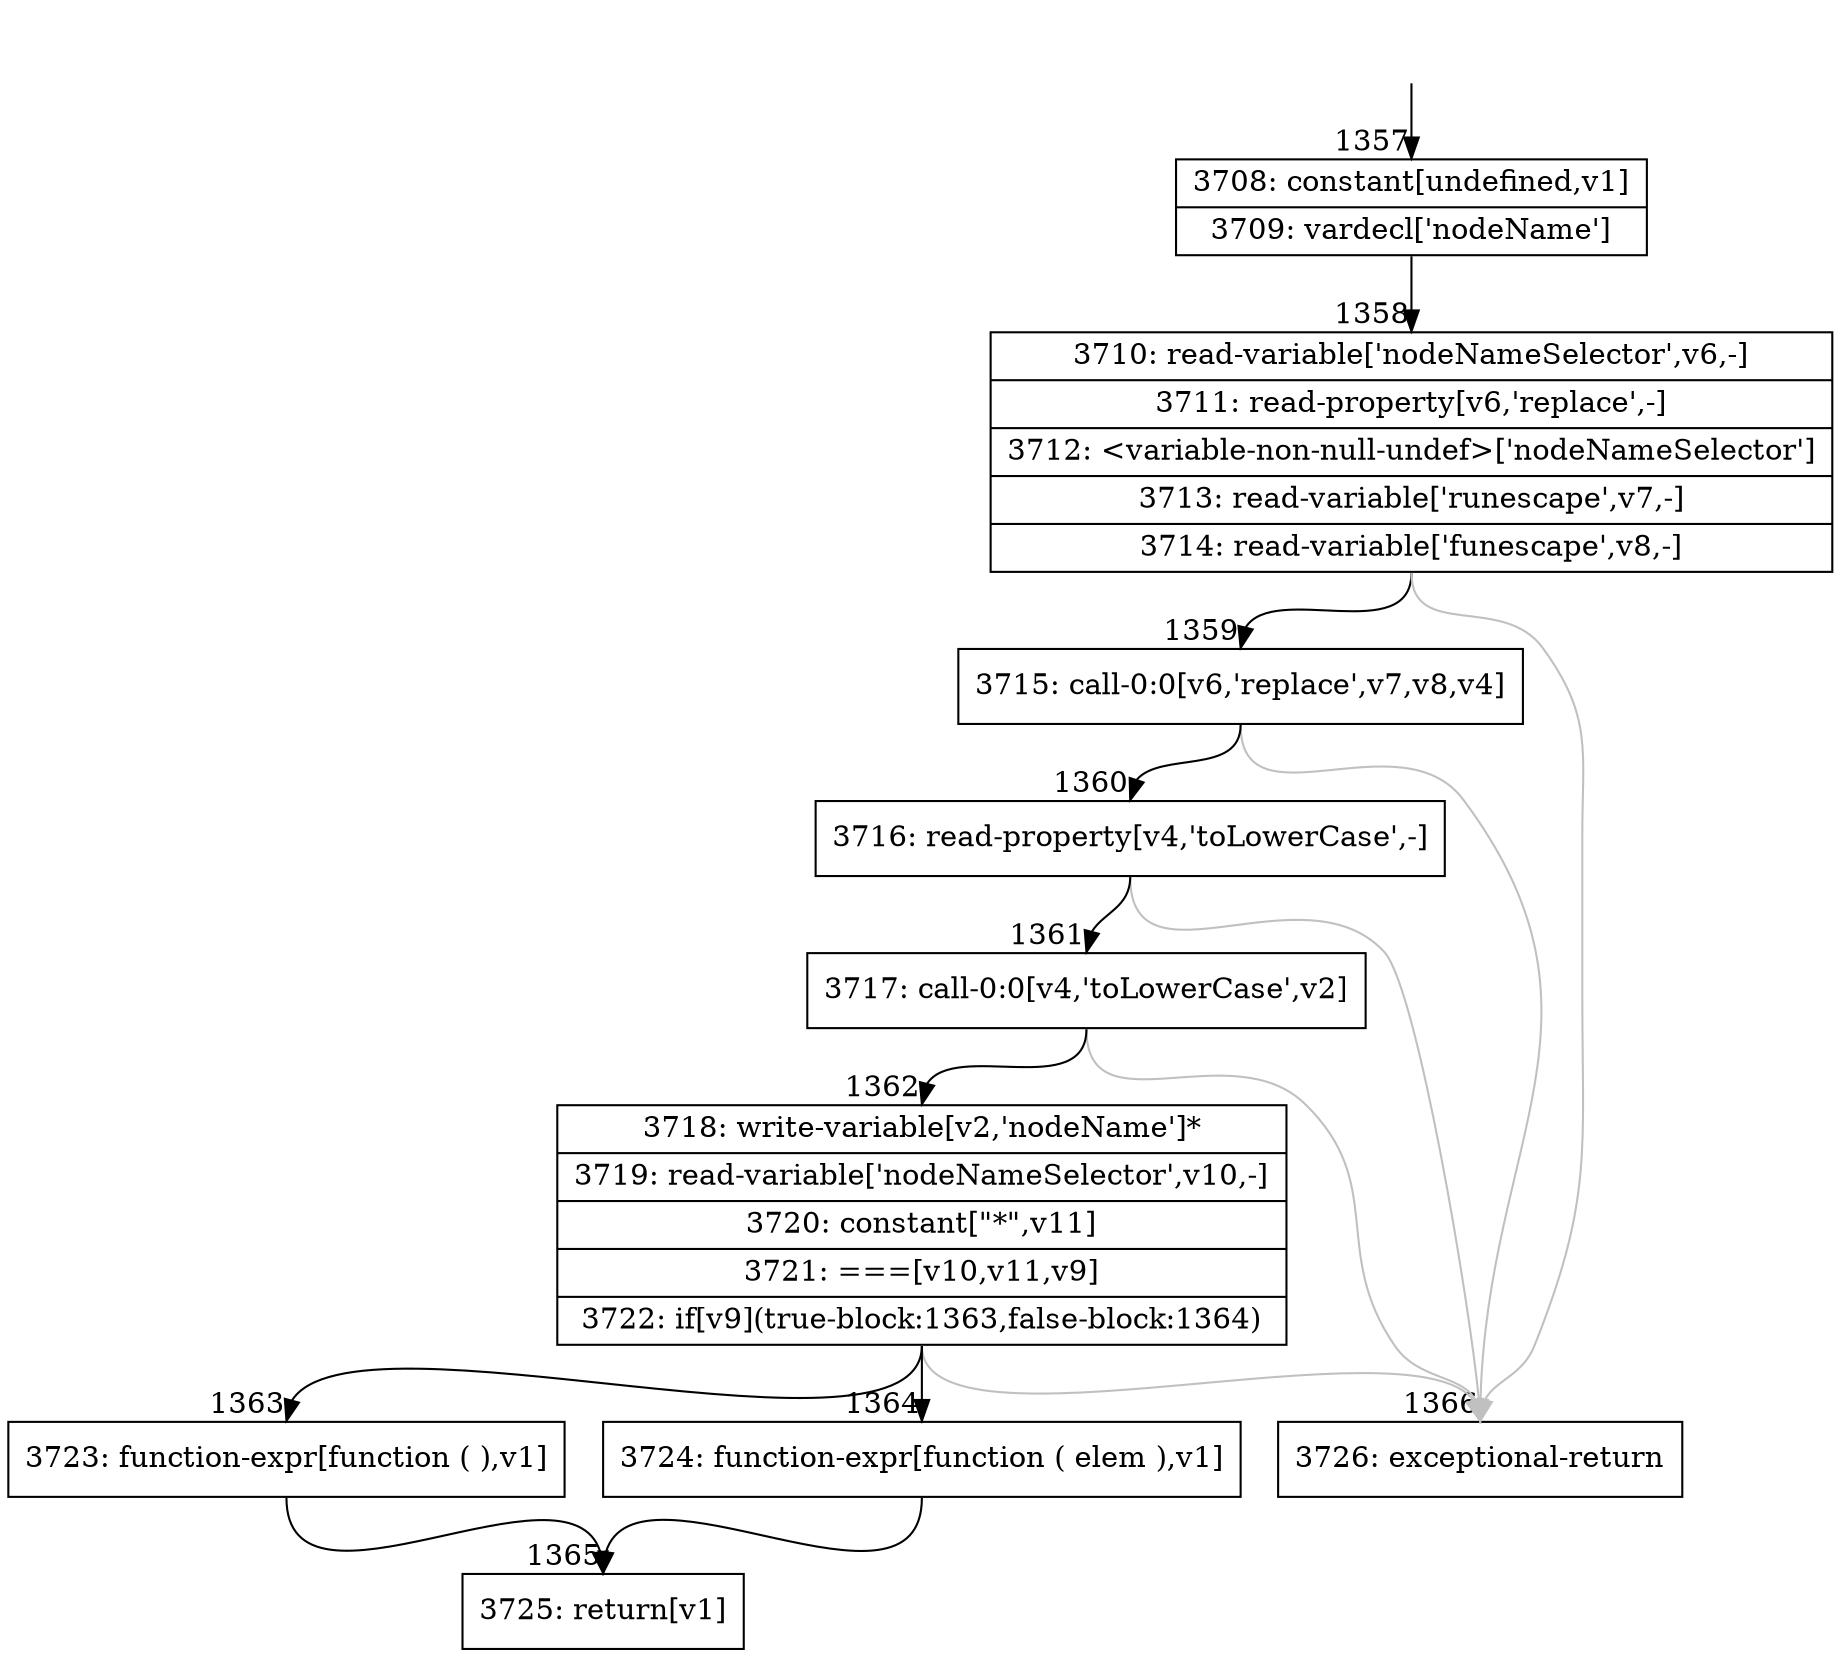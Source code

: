 digraph {
rankdir="TD"
BB_entry95[shape=none,label=""];
BB_entry95 -> BB1357 [tailport=s, headport=n, headlabel="    1357"]
BB1357 [shape=record label="{3708: constant[undefined,v1]|3709: vardecl['nodeName']}" ] 
BB1357 -> BB1358 [tailport=s, headport=n, headlabel="      1358"]
BB1358 [shape=record label="{3710: read-variable['nodeNameSelector',v6,-]|3711: read-property[v6,'replace',-]|3712: \<variable-non-null-undef\>['nodeNameSelector']|3713: read-variable['runescape',v7,-]|3714: read-variable['funescape',v8,-]}" ] 
BB1358 -> BB1359 [tailport=s, headport=n, headlabel="      1359"]
BB1358 -> BB1366 [tailport=s, headport=n, color=gray, headlabel="      1366"]
BB1359 [shape=record label="{3715: call-0:0[v6,'replace',v7,v8,v4]}" ] 
BB1359 -> BB1360 [tailport=s, headport=n, headlabel="      1360"]
BB1359 -> BB1366 [tailport=s, headport=n, color=gray]
BB1360 [shape=record label="{3716: read-property[v4,'toLowerCase',-]}" ] 
BB1360 -> BB1361 [tailport=s, headport=n, headlabel="      1361"]
BB1360 -> BB1366 [tailport=s, headport=n, color=gray]
BB1361 [shape=record label="{3717: call-0:0[v4,'toLowerCase',v2]}" ] 
BB1361 -> BB1362 [tailport=s, headport=n, headlabel="      1362"]
BB1361 -> BB1366 [tailport=s, headport=n, color=gray]
BB1362 [shape=record label="{3718: write-variable[v2,'nodeName']*|3719: read-variable['nodeNameSelector',v10,-]|3720: constant[\"*\",v11]|3721: ===[v10,v11,v9]|3722: if[v9](true-block:1363,false-block:1364)}" ] 
BB1362 -> BB1363 [tailport=s, headport=n, headlabel="      1363"]
BB1362 -> BB1364 [tailport=s, headport=n, headlabel="      1364"]
BB1362 -> BB1366 [tailport=s, headport=n, color=gray]
BB1363 [shape=record label="{3723: function-expr[function ( ),v1]}" ] 
BB1363 -> BB1365 [tailport=s, headport=n, headlabel="      1365"]
BB1364 [shape=record label="{3724: function-expr[function ( elem ),v1]}" ] 
BB1364 -> BB1365 [tailport=s, headport=n]
BB1365 [shape=record label="{3725: return[v1]}" ] 
BB1366 [shape=record label="{3726: exceptional-return}" ] 
}
